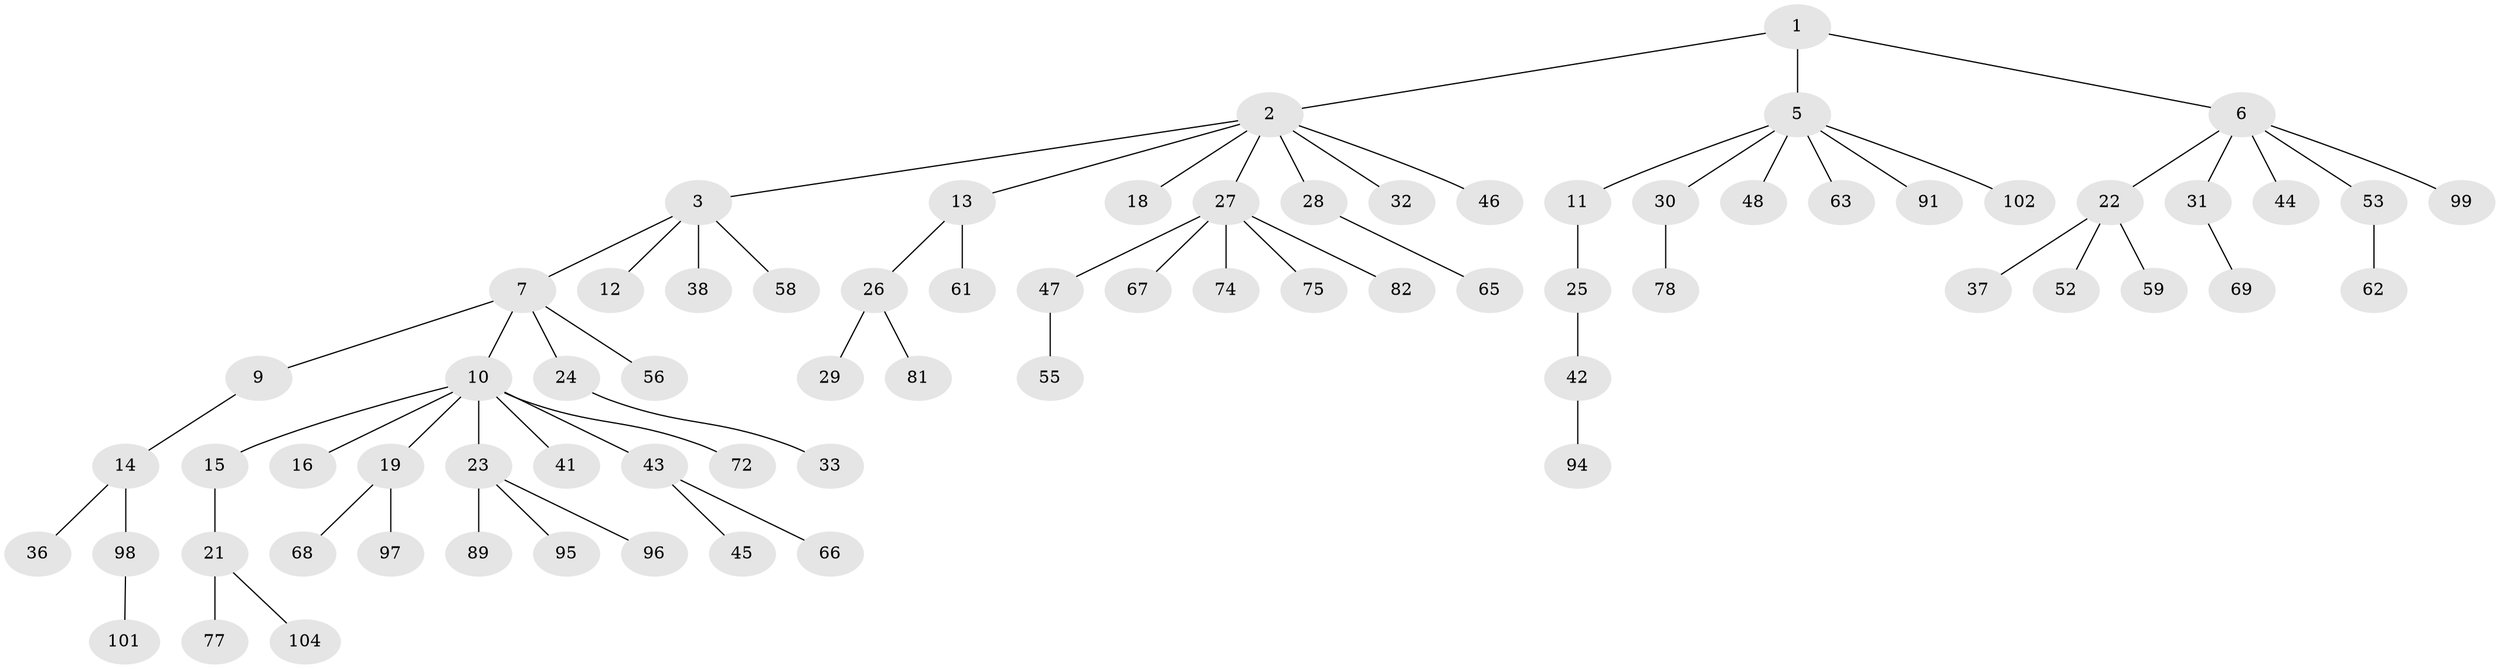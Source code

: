 // original degree distribution, {3: 0.15384615384615385, 7: 0.028846153846153848, 4: 0.04807692307692308, 5: 0.019230769230769232, 2: 0.27884615384615385, 1: 0.47115384615384615}
// Generated by graph-tools (version 1.1) at 2025/11/02/27/25 16:11:28]
// undirected, 72 vertices, 71 edges
graph export_dot {
graph [start="1"]
  node [color=gray90,style=filled];
  1;
  2 [super="+4"];
  3 [super="+20"];
  5 [super="+73"];
  6 [super="+35"];
  7 [super="+8"];
  9 [super="+17"];
  10 [super="+40"];
  11;
  12;
  13;
  14 [super="+79"];
  15;
  16;
  18;
  19;
  21 [super="+39"];
  22 [super="+49"];
  23 [super="+87"];
  24 [super="+34"];
  25;
  26;
  27 [super="+51"];
  28;
  29 [super="+90"];
  30 [super="+54"];
  31 [super="+64"];
  32;
  33 [super="+60"];
  36;
  37;
  38;
  41 [super="+70"];
  42 [super="+84"];
  43 [super="+50"];
  44;
  45;
  46 [super="+76"];
  47;
  48 [super="+86"];
  52 [super="+71"];
  53;
  55 [super="+83"];
  56 [super="+57"];
  58;
  59;
  61 [super="+100"];
  62 [super="+85"];
  63;
  65;
  66;
  67;
  68 [super="+80"];
  69 [super="+88"];
  72;
  74;
  75 [super="+93"];
  77 [super="+92"];
  78 [super="+103"];
  81;
  82;
  89;
  91;
  94;
  95;
  96;
  97;
  98;
  99;
  101;
  102;
  104;
  1 -- 2;
  1 -- 5;
  1 -- 6;
  2 -- 3;
  2 -- 27;
  2 -- 28;
  2 -- 32;
  2 -- 46;
  2 -- 18;
  2 -- 13;
  3 -- 7;
  3 -- 12;
  3 -- 58;
  3 -- 38;
  5 -- 11;
  5 -- 30;
  5 -- 48;
  5 -- 63;
  5 -- 91;
  5 -- 102;
  6 -- 22;
  6 -- 31;
  6 -- 99;
  6 -- 44;
  6 -- 53;
  7 -- 9;
  7 -- 24;
  7 -- 10;
  7 -- 56;
  9 -- 14;
  10 -- 15;
  10 -- 16;
  10 -- 19;
  10 -- 23;
  10 -- 72;
  10 -- 41;
  10 -- 43;
  11 -- 25;
  13 -- 26;
  13 -- 61;
  14 -- 36;
  14 -- 98;
  15 -- 21;
  19 -- 68;
  19 -- 97;
  21 -- 77;
  21 -- 104;
  22 -- 37;
  22 -- 52;
  22 -- 59;
  23 -- 96;
  23 -- 89;
  23 -- 95;
  24 -- 33;
  25 -- 42;
  26 -- 29;
  26 -- 81;
  27 -- 47;
  27 -- 74;
  27 -- 82;
  27 -- 67;
  27 -- 75;
  28 -- 65;
  30 -- 78;
  31 -- 69;
  42 -- 94;
  43 -- 45;
  43 -- 66;
  47 -- 55;
  53 -- 62;
  98 -- 101;
}
